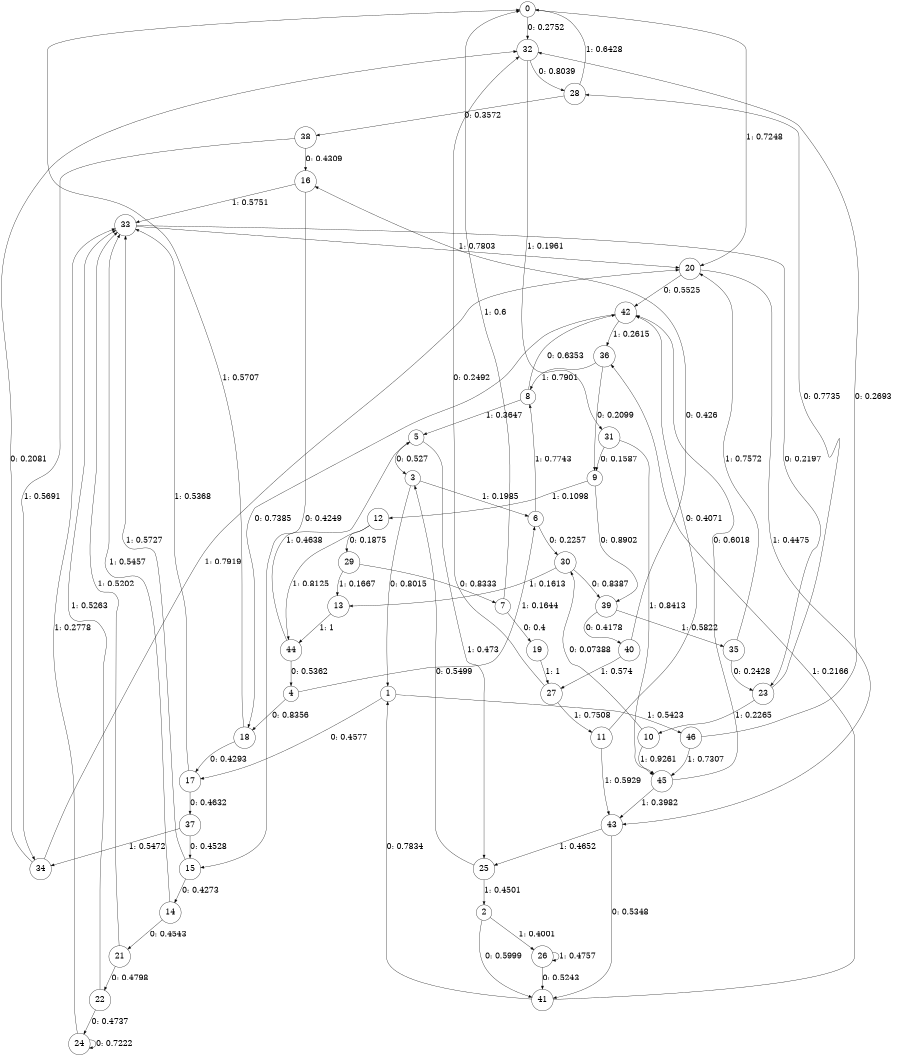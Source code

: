 digraph "ch20faceL10" {
size = "6,8.5";
ratio = "fill";
node [shape = circle];
node [fontsize = 24];
edge [fontsize = 24];
0 -> 32 [label = "0: 0.2752   "];
0 -> 20 [label = "1: 0.7248   "];
1 -> 17 [label = "0: 0.4577   "];
1 -> 46 [label = "1: 0.5423   "];
2 -> 41 [label = "0: 0.5999   "];
2 -> 26 [label = "1: 0.4001   "];
3 -> 1 [label = "0: 0.8015   "];
3 -> 6 [label = "1: 0.1985   "];
4 -> 18 [label = "0: 0.8356   "];
4 -> 6 [label = "1: 0.1644   "];
5 -> 3 [label = "0: 0.527    "];
5 -> 25 [label = "1: 0.473    "];
6 -> 30 [label = "0: 0.2257   "];
6 -> 8 [label = "1: 0.7743   "];
7 -> 19 [label = "0: 0.4      "];
7 -> 0 [label = "1: 0.6      "];
8 -> 42 [label = "0: 0.6353   "];
8 -> 5 [label = "1: 0.3647   "];
9 -> 39 [label = "0: 0.8902   "];
9 -> 12 [label = "1: 0.1098   "];
10 -> 30 [label = "0: 0.07388  "];
10 -> 45 [label = "1: 0.9261   "];
11 -> 42 [label = "0: 0.4071   "];
11 -> 43 [label = "1: 0.5929   "];
12 -> 29 [label = "0: 0.1875   "];
12 -> 44 [label = "1: 0.8125   "];
13 -> 44 [label = "1: 1        "];
14 -> 21 [label = "0: 0.4543   "];
14 -> 33 [label = "1: 0.5457   "];
15 -> 14 [label = "0: 0.4273   "];
15 -> 33 [label = "1: 0.5727   "];
16 -> 15 [label = "0: 0.4249   "];
16 -> 33 [label = "1: 0.5751   "];
17 -> 37 [label = "0: 0.4632   "];
17 -> 33 [label = "1: 0.5368   "];
18 -> 17 [label = "0: 0.4293   "];
18 -> 0 [label = "1: 0.5707   "];
19 -> 27 [label = "1: 1        "];
20 -> 42 [label = "0: 0.5525   "];
20 -> 43 [label = "1: 0.4475   "];
21 -> 22 [label = "0: 0.4798   "];
21 -> 33 [label = "1: 0.5202   "];
22 -> 24 [label = "0: 0.4737   "];
22 -> 33 [label = "1: 0.5263   "];
23 -> 28 [label = "0: 0.7735   "];
23 -> 10 [label = "1: 0.2265   "];
24 -> 24 [label = "0: 0.7222   "];
24 -> 33 [label = "1: 0.2778   "];
25 -> 3 [label = "0: 0.5499   "];
25 -> 2 [label = "1: 0.4501   "];
26 -> 41 [label = "0: 0.5243   "];
26 -> 26 [label = "1: 0.4757   "];
27 -> 32 [label = "0: 0.2492   "];
27 -> 11 [label = "1: 0.7508   "];
28 -> 38 [label = "0: 0.3572   "];
28 -> 0 [label = "1: 0.6428   "];
29 -> 7 [label = "0: 0.8333   "];
29 -> 13 [label = "1: 0.1667   "];
30 -> 39 [label = "0: 0.8387   "];
30 -> 13 [label = "1: 0.1613   "];
31 -> 9 [label = "0: 0.1587   "];
31 -> 45 [label = "1: 0.8413   "];
32 -> 28 [label = "0: 0.8039   "];
32 -> 31 [label = "1: 0.1961   "];
33 -> 23 [label = "0: 0.2197   "];
33 -> 20 [label = "1: 0.7803   "];
34 -> 32 [label = "0: 0.2081   "];
34 -> 20 [label = "1: 0.7919   "];
35 -> 23 [label = "0: 0.2428   "];
35 -> 20 [label = "1: 0.7572   "];
36 -> 9 [label = "0: 0.2099   "];
36 -> 8 [label = "1: 0.7901   "];
37 -> 15 [label = "0: 0.4528   "];
37 -> 34 [label = "1: 0.5472   "];
38 -> 16 [label = "0: 0.4309   "];
38 -> 34 [label = "1: 0.5691   "];
39 -> 40 [label = "0: 0.4178   "];
39 -> 35 [label = "1: 0.5822   "];
40 -> 16 [label = "0: 0.426    "];
40 -> 27 [label = "1: 0.574    "];
41 -> 1 [label = "0: 0.7834   "];
41 -> 36 [label = "1: 0.2166   "];
42 -> 18 [label = "0: 0.7385   "];
42 -> 36 [label = "1: 0.2615   "];
43 -> 41 [label = "0: 0.5348   "];
43 -> 25 [label = "1: 0.4652   "];
44 -> 4 [label = "0: 0.5362   "];
44 -> 5 [label = "1: 0.4638   "];
45 -> 42 [label = "0: 0.6018   "];
45 -> 43 [label = "1: 0.3982   "];
46 -> 32 [label = "0: 0.2693   "];
46 -> 45 [label = "1: 0.7307   "];
}